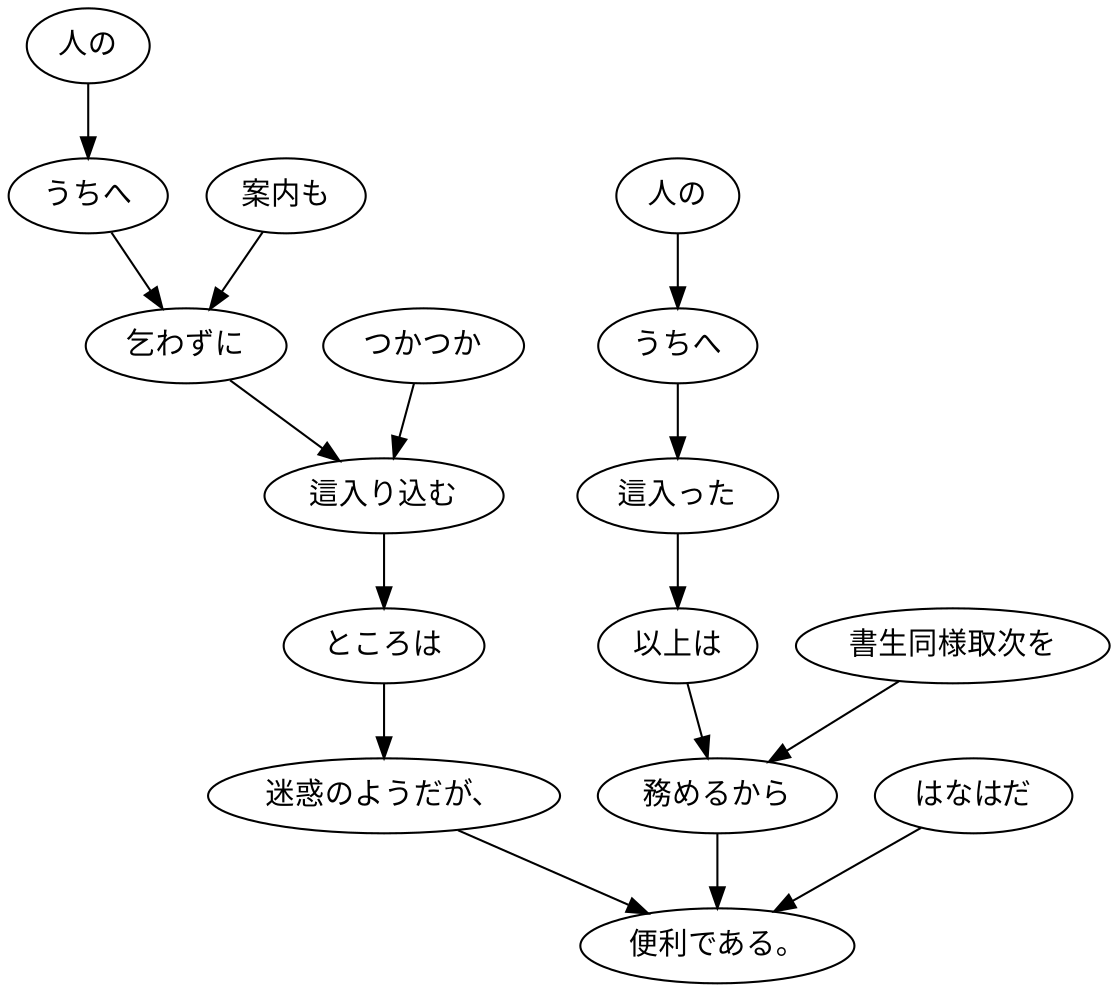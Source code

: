 digraph graph6202 {
	node0 [label="人の"];
	node1 [label="うちへ"];
	node2 [label="案内も"];
	node3 [label="乞わずに"];
	node4 [label="つかつか"];
	node5 [label="這入り込む"];
	node6 [label="ところは"];
	node7 [label="迷惑のようだが、"];
	node8 [label="人の"];
	node9 [label="うちへ"];
	node10 [label="這入った"];
	node11 [label="以上は"];
	node12 [label="書生同様取次を"];
	node13 [label="務めるから"];
	node14 [label="はなはだ"];
	node15 [label="便利である。"];
	node0 -> node1;
	node1 -> node3;
	node2 -> node3;
	node3 -> node5;
	node4 -> node5;
	node5 -> node6;
	node6 -> node7;
	node7 -> node15;
	node8 -> node9;
	node9 -> node10;
	node10 -> node11;
	node11 -> node13;
	node12 -> node13;
	node13 -> node15;
	node14 -> node15;
}

